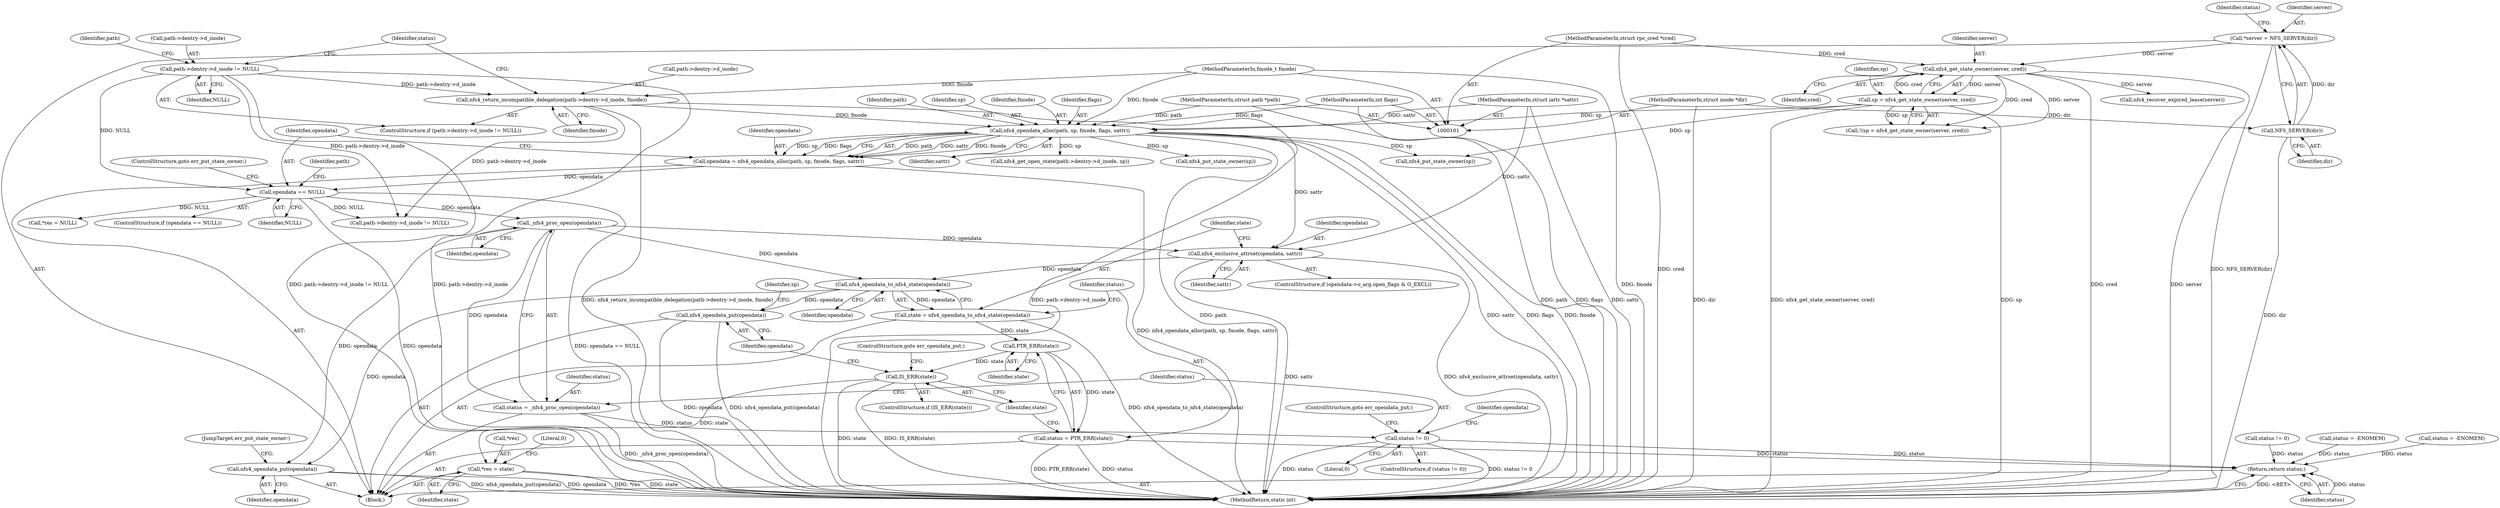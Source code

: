 digraph "0_linux_dc0b027dfadfcb8a5504f7d8052754bf8d501ab9_1@API" {
"1000199" [label="(Call,_nfs4_proc_open(opendata))"];
"1000174" [label="(Call,opendata == NULL)"];
"1000165" [label="(Call,opendata = nfs4_opendata_alloc(path, sp, fmode, flags, sattr))"];
"1000167" [label="(Call,nfs4_opendata_alloc(path, sp, fmode, flags, sattr))"];
"1000103" [label="(MethodParameterIn,struct path *path)"];
"1000128" [label="(Call,sp = nfs4_get_state_owner(server, cred))"];
"1000130" [label="(Call,nfs4_get_state_owner(server, cred))"];
"1000116" [label="(Call,*server = NFS_SERVER(dir))"];
"1000118" [label="(Call,NFS_SERVER(dir))"];
"1000102" [label="(MethodParameterIn,struct inode *dir)"];
"1000107" [label="(MethodParameterIn,struct rpc_cred *cred)"];
"1000154" [label="(Call,nfs4_return_incompatible_delegation(path->dentry->d_inode, fmode))"];
"1000147" [label="(Call,path->dentry->d_inode != NULL)"];
"1000104" [label="(MethodParameterIn,fmode_t fmode)"];
"1000105" [label="(MethodParameterIn,int flags)"];
"1000106" [label="(MethodParameterIn,struct iattr *sattr)"];
"1000197" [label="(Call,status = _nfs4_proc_open(opendata))"];
"1000202" [label="(Call,status != 0)"];
"1000250" [label="(Return,return status;)"];
"1000214" [label="(Call,nfs4_exclusive_attrset(opendata, sattr))"];
"1000219" [label="(Call,nfs4_opendata_to_nfs4_state(opendata))"];
"1000217" [label="(Call,state = nfs4_opendata_to_nfs4_state(opendata))"];
"1000223" [label="(Call,PTR_ERR(state))"];
"1000221" [label="(Call,status = PTR_ERR(state))"];
"1000226" [label="(Call,IS_ERR(state))"];
"1000233" [label="(Call,*res = state)"];
"1000229" [label="(Call,nfs4_opendata_put(opendata))"];
"1000240" [label="(Call,nfs4_opendata_put(opendata))"];
"1000224" [label="(Identifier,state)"];
"1000204" [label="(Literal,0)"];
"1000227" [label="(Identifier,state)"];
"1000177" [label="(ControlStructure,goto err_put_state_owner;)"];
"1000241" [label="(Identifier,opendata)"];
"1000226" [label="(Call,IS_ERR(state))"];
"1000252" [label="(MethodReturn,static int)"];
"1000118" [label="(Call,NFS_SERVER(dir))"];
"1000203" [label="(Identifier,status)"];
"1000166" [label="(Identifier,opendata)"];
"1000250" [label="(Return,return status;)"];
"1000129" [label="(Identifier,sp)"];
"1000127" [label="(Call,!(sp = nfs4_get_state_owner(server, cred)))"];
"1000201" [label="(ControlStructure,if (status != 0))"];
"1000233" [label="(Call,*res = state)"];
"1000139" [label="(Call,nfs4_recover_expired_lease(server))"];
"1000175" [label="(Identifier,opendata)"];
"1000109" [label="(Block,)"];
"1000132" [label="(Identifier,cred)"];
"1000225" [label="(ControlStructure,if (IS_ERR(state)))"];
"1000172" [label="(Identifier,sattr)"];
"1000246" [label="(Call,*res = NULL)"];
"1000179" [label="(Call,path->dentry->d_inode != NULL)"];
"1000131" [label="(Identifier,server)"];
"1000222" [label="(Identifier,status)"];
"1000199" [label="(Call,_nfs4_proc_open(opendata))"];
"1000165" [label="(Call,opendata = nfs4_opendata_alloc(path, sp, fmode, flags, sattr))"];
"1000173" [label="(ControlStructure,if (opendata == NULL))"];
"1000116" [label="(Call,*server = NFS_SERVER(dir))"];
"1000168" [label="(Identifier,path)"];
"1000123" [label="(Identifier,status)"];
"1000119" [label="(Identifier,dir)"];
"1000230" [label="(Identifier,opendata)"];
"1000198" [label="(Identifier,status)"];
"1000105" [label="(MethodParameterIn,int flags)"];
"1000162" [label="(Identifier,status)"];
"1000217" [label="(Call,state = nfs4_opendata_to_nfs4_state(opendata))"];
"1000157" [label="(Identifier,path)"];
"1000229" [label="(Call,nfs4_opendata_put(opendata))"];
"1000117" [label="(Identifier,server)"];
"1000107" [label="(MethodParameterIn,struct rpc_cred *cred)"];
"1000242" [label="(JumpTarget,err_put_state_owner:)"];
"1000148" [label="(Call,path->dentry->d_inode)"];
"1000228" [label="(ControlStructure,goto err_opendata_put;)"];
"1000102" [label="(MethodParameterIn,struct inode *dir)"];
"1000153" [label="(Identifier,NULL)"];
"1000232" [label="(Identifier,sp)"];
"1000154" [label="(Call,nfs4_return_incompatible_delegation(path->dentry->d_inode, fmode))"];
"1000216" [label="(Identifier,sattr)"];
"1000104" [label="(MethodParameterIn,fmode_t fmode)"];
"1000169" [label="(Identifier,sp)"];
"1000190" [label="(Call,nfs4_get_open_state(path->dentry->d_inode, sp))"];
"1000161" [label="(Call,status = -ENOMEM)"];
"1000200" [label="(Identifier,opendata)"];
"1000155" [label="(Call,path->dentry->d_inode)"];
"1000142" [label="(Call,status != 0)"];
"1000240" [label="(Call,nfs4_opendata_put(opendata))"];
"1000234" [label="(Call,*res)"];
"1000197" [label="(Call,status = _nfs4_proc_open(opendata))"];
"1000176" [label="(Identifier,NULL)"];
"1000170" [label="(Identifier,fmode)"];
"1000146" [label="(ControlStructure,if (path->dentry->d_inode != NULL))"];
"1000238" [label="(Literal,0)"];
"1000223" [label="(Call,PTR_ERR(state))"];
"1000122" [label="(Call,status = -ENOMEM)"];
"1000147" [label="(Call,path->dentry->d_inode != NULL)"];
"1000128" [label="(Call,sp = nfs4_get_state_owner(server, cred))"];
"1000220" [label="(Identifier,opendata)"];
"1000218" [label="(Identifier,state)"];
"1000210" [label="(Identifier,opendata)"];
"1000182" [label="(Identifier,path)"];
"1000174" [label="(Call,opendata == NULL)"];
"1000251" [label="(Identifier,status)"];
"1000219" [label="(Call,nfs4_opendata_to_nfs4_state(opendata))"];
"1000171" [label="(Identifier,flags)"];
"1000214" [label="(Call,nfs4_exclusive_attrset(opendata, sattr))"];
"1000130" [label="(Call,nfs4_get_state_owner(server, cred))"];
"1000205" [label="(ControlStructure,goto err_opendata_put;)"];
"1000236" [label="(Identifier,state)"];
"1000103" [label="(MethodParameterIn,struct path *path)"];
"1000106" [label="(MethodParameterIn,struct iattr *sattr)"];
"1000231" [label="(Call,nfs4_put_state_owner(sp))"];
"1000221" [label="(Call,status = PTR_ERR(state))"];
"1000215" [label="(Identifier,opendata)"];
"1000206" [label="(ControlStructure,if (opendata->o_arg.open_flags & O_EXCL))"];
"1000243" [label="(Call,nfs4_put_state_owner(sp))"];
"1000160" [label="(Identifier,fmode)"];
"1000202" [label="(Call,status != 0)"];
"1000167" [label="(Call,nfs4_opendata_alloc(path, sp, fmode, flags, sattr))"];
"1000199" -> "1000197"  [label="AST: "];
"1000199" -> "1000200"  [label="CFG: "];
"1000200" -> "1000199"  [label="AST: "];
"1000197" -> "1000199"  [label="CFG: "];
"1000199" -> "1000197"  [label="DDG: opendata"];
"1000174" -> "1000199"  [label="DDG: opendata"];
"1000199" -> "1000214"  [label="DDG: opendata"];
"1000199" -> "1000219"  [label="DDG: opendata"];
"1000199" -> "1000240"  [label="DDG: opendata"];
"1000174" -> "1000173"  [label="AST: "];
"1000174" -> "1000176"  [label="CFG: "];
"1000175" -> "1000174"  [label="AST: "];
"1000176" -> "1000174"  [label="AST: "];
"1000177" -> "1000174"  [label="CFG: "];
"1000182" -> "1000174"  [label="CFG: "];
"1000174" -> "1000252"  [label="DDG: opendata == NULL"];
"1000174" -> "1000252"  [label="DDG: opendata"];
"1000165" -> "1000174"  [label="DDG: opendata"];
"1000147" -> "1000174"  [label="DDG: NULL"];
"1000174" -> "1000179"  [label="DDG: NULL"];
"1000174" -> "1000246"  [label="DDG: NULL"];
"1000165" -> "1000109"  [label="AST: "];
"1000165" -> "1000167"  [label="CFG: "];
"1000166" -> "1000165"  [label="AST: "];
"1000167" -> "1000165"  [label="AST: "];
"1000175" -> "1000165"  [label="CFG: "];
"1000165" -> "1000252"  [label="DDG: nfs4_opendata_alloc(path, sp, fmode, flags, sattr)"];
"1000167" -> "1000165"  [label="DDG: path"];
"1000167" -> "1000165"  [label="DDG: sattr"];
"1000167" -> "1000165"  [label="DDG: fmode"];
"1000167" -> "1000165"  [label="DDG: sp"];
"1000167" -> "1000165"  [label="DDG: flags"];
"1000167" -> "1000172"  [label="CFG: "];
"1000168" -> "1000167"  [label="AST: "];
"1000169" -> "1000167"  [label="AST: "];
"1000170" -> "1000167"  [label="AST: "];
"1000171" -> "1000167"  [label="AST: "];
"1000172" -> "1000167"  [label="AST: "];
"1000167" -> "1000252"  [label="DDG: path"];
"1000167" -> "1000252"  [label="DDG: sattr"];
"1000167" -> "1000252"  [label="DDG: flags"];
"1000167" -> "1000252"  [label="DDG: fmode"];
"1000103" -> "1000167"  [label="DDG: path"];
"1000128" -> "1000167"  [label="DDG: sp"];
"1000154" -> "1000167"  [label="DDG: fmode"];
"1000104" -> "1000167"  [label="DDG: fmode"];
"1000105" -> "1000167"  [label="DDG: flags"];
"1000106" -> "1000167"  [label="DDG: sattr"];
"1000167" -> "1000190"  [label="DDG: sp"];
"1000167" -> "1000214"  [label="DDG: sattr"];
"1000167" -> "1000231"  [label="DDG: sp"];
"1000167" -> "1000243"  [label="DDG: sp"];
"1000103" -> "1000101"  [label="AST: "];
"1000103" -> "1000252"  [label="DDG: path"];
"1000128" -> "1000127"  [label="AST: "];
"1000128" -> "1000130"  [label="CFG: "];
"1000129" -> "1000128"  [label="AST: "];
"1000130" -> "1000128"  [label="AST: "];
"1000127" -> "1000128"  [label="CFG: "];
"1000128" -> "1000252"  [label="DDG: nfs4_get_state_owner(server, cred)"];
"1000128" -> "1000252"  [label="DDG: sp"];
"1000128" -> "1000127"  [label="DDG: sp"];
"1000130" -> "1000128"  [label="DDG: server"];
"1000130" -> "1000128"  [label="DDG: cred"];
"1000128" -> "1000243"  [label="DDG: sp"];
"1000130" -> "1000132"  [label="CFG: "];
"1000131" -> "1000130"  [label="AST: "];
"1000132" -> "1000130"  [label="AST: "];
"1000130" -> "1000252"  [label="DDG: cred"];
"1000130" -> "1000252"  [label="DDG: server"];
"1000130" -> "1000127"  [label="DDG: server"];
"1000130" -> "1000127"  [label="DDG: cred"];
"1000116" -> "1000130"  [label="DDG: server"];
"1000107" -> "1000130"  [label="DDG: cred"];
"1000130" -> "1000139"  [label="DDG: server"];
"1000116" -> "1000109"  [label="AST: "];
"1000116" -> "1000118"  [label="CFG: "];
"1000117" -> "1000116"  [label="AST: "];
"1000118" -> "1000116"  [label="AST: "];
"1000123" -> "1000116"  [label="CFG: "];
"1000116" -> "1000252"  [label="DDG: NFS_SERVER(dir)"];
"1000118" -> "1000116"  [label="DDG: dir"];
"1000118" -> "1000119"  [label="CFG: "];
"1000119" -> "1000118"  [label="AST: "];
"1000118" -> "1000252"  [label="DDG: dir"];
"1000102" -> "1000118"  [label="DDG: dir"];
"1000102" -> "1000101"  [label="AST: "];
"1000102" -> "1000252"  [label="DDG: dir"];
"1000107" -> "1000101"  [label="AST: "];
"1000107" -> "1000252"  [label="DDG: cred"];
"1000154" -> "1000146"  [label="AST: "];
"1000154" -> "1000160"  [label="CFG: "];
"1000155" -> "1000154"  [label="AST: "];
"1000160" -> "1000154"  [label="AST: "];
"1000162" -> "1000154"  [label="CFG: "];
"1000154" -> "1000252"  [label="DDG: nfs4_return_incompatible_delegation(path->dentry->d_inode, fmode)"];
"1000154" -> "1000252"  [label="DDG: path->dentry->d_inode"];
"1000147" -> "1000154"  [label="DDG: path->dentry->d_inode"];
"1000104" -> "1000154"  [label="DDG: fmode"];
"1000154" -> "1000179"  [label="DDG: path->dentry->d_inode"];
"1000147" -> "1000146"  [label="AST: "];
"1000147" -> "1000153"  [label="CFG: "];
"1000148" -> "1000147"  [label="AST: "];
"1000153" -> "1000147"  [label="AST: "];
"1000157" -> "1000147"  [label="CFG: "];
"1000162" -> "1000147"  [label="CFG: "];
"1000147" -> "1000252"  [label="DDG: path->dentry->d_inode"];
"1000147" -> "1000252"  [label="DDG: path->dentry->d_inode != NULL"];
"1000147" -> "1000179"  [label="DDG: path->dentry->d_inode"];
"1000104" -> "1000101"  [label="AST: "];
"1000104" -> "1000252"  [label="DDG: fmode"];
"1000105" -> "1000101"  [label="AST: "];
"1000105" -> "1000252"  [label="DDG: flags"];
"1000106" -> "1000101"  [label="AST: "];
"1000106" -> "1000252"  [label="DDG: sattr"];
"1000106" -> "1000214"  [label="DDG: sattr"];
"1000197" -> "1000109"  [label="AST: "];
"1000198" -> "1000197"  [label="AST: "];
"1000203" -> "1000197"  [label="CFG: "];
"1000197" -> "1000252"  [label="DDG: _nfs4_proc_open(opendata)"];
"1000197" -> "1000202"  [label="DDG: status"];
"1000202" -> "1000201"  [label="AST: "];
"1000202" -> "1000204"  [label="CFG: "];
"1000203" -> "1000202"  [label="AST: "];
"1000204" -> "1000202"  [label="AST: "];
"1000205" -> "1000202"  [label="CFG: "];
"1000210" -> "1000202"  [label="CFG: "];
"1000202" -> "1000252"  [label="DDG: status"];
"1000202" -> "1000252"  [label="DDG: status != 0"];
"1000202" -> "1000250"  [label="DDG: status"];
"1000250" -> "1000109"  [label="AST: "];
"1000250" -> "1000251"  [label="CFG: "];
"1000251" -> "1000250"  [label="AST: "];
"1000252" -> "1000250"  [label="CFG: "];
"1000250" -> "1000252"  [label="DDG: <RET>"];
"1000251" -> "1000250"  [label="DDG: status"];
"1000122" -> "1000250"  [label="DDG: status"];
"1000221" -> "1000250"  [label="DDG: status"];
"1000142" -> "1000250"  [label="DDG: status"];
"1000161" -> "1000250"  [label="DDG: status"];
"1000214" -> "1000206"  [label="AST: "];
"1000214" -> "1000216"  [label="CFG: "];
"1000215" -> "1000214"  [label="AST: "];
"1000216" -> "1000214"  [label="AST: "];
"1000218" -> "1000214"  [label="CFG: "];
"1000214" -> "1000252"  [label="DDG: sattr"];
"1000214" -> "1000252"  [label="DDG: nfs4_exclusive_attrset(opendata, sattr)"];
"1000214" -> "1000219"  [label="DDG: opendata"];
"1000219" -> "1000217"  [label="AST: "];
"1000219" -> "1000220"  [label="CFG: "];
"1000220" -> "1000219"  [label="AST: "];
"1000217" -> "1000219"  [label="CFG: "];
"1000219" -> "1000217"  [label="DDG: opendata"];
"1000219" -> "1000229"  [label="DDG: opendata"];
"1000219" -> "1000240"  [label="DDG: opendata"];
"1000217" -> "1000109"  [label="AST: "];
"1000218" -> "1000217"  [label="AST: "];
"1000222" -> "1000217"  [label="CFG: "];
"1000217" -> "1000252"  [label="DDG: nfs4_opendata_to_nfs4_state(opendata)"];
"1000217" -> "1000223"  [label="DDG: state"];
"1000223" -> "1000221"  [label="AST: "];
"1000223" -> "1000224"  [label="CFG: "];
"1000224" -> "1000223"  [label="AST: "];
"1000221" -> "1000223"  [label="CFG: "];
"1000223" -> "1000221"  [label="DDG: state"];
"1000223" -> "1000226"  [label="DDG: state"];
"1000221" -> "1000109"  [label="AST: "];
"1000222" -> "1000221"  [label="AST: "];
"1000227" -> "1000221"  [label="CFG: "];
"1000221" -> "1000252"  [label="DDG: PTR_ERR(state)"];
"1000221" -> "1000252"  [label="DDG: status"];
"1000226" -> "1000225"  [label="AST: "];
"1000226" -> "1000227"  [label="CFG: "];
"1000227" -> "1000226"  [label="AST: "];
"1000228" -> "1000226"  [label="CFG: "];
"1000230" -> "1000226"  [label="CFG: "];
"1000226" -> "1000252"  [label="DDG: state"];
"1000226" -> "1000252"  [label="DDG: IS_ERR(state)"];
"1000226" -> "1000233"  [label="DDG: state"];
"1000233" -> "1000109"  [label="AST: "];
"1000233" -> "1000236"  [label="CFG: "];
"1000234" -> "1000233"  [label="AST: "];
"1000236" -> "1000233"  [label="AST: "];
"1000238" -> "1000233"  [label="CFG: "];
"1000233" -> "1000252"  [label="DDG: state"];
"1000233" -> "1000252"  [label="DDG: *res"];
"1000229" -> "1000109"  [label="AST: "];
"1000229" -> "1000230"  [label="CFG: "];
"1000230" -> "1000229"  [label="AST: "];
"1000232" -> "1000229"  [label="CFG: "];
"1000229" -> "1000252"  [label="DDG: nfs4_opendata_put(opendata)"];
"1000229" -> "1000252"  [label="DDG: opendata"];
"1000240" -> "1000109"  [label="AST: "];
"1000240" -> "1000241"  [label="CFG: "];
"1000241" -> "1000240"  [label="AST: "];
"1000242" -> "1000240"  [label="CFG: "];
"1000240" -> "1000252"  [label="DDG: nfs4_opendata_put(opendata)"];
"1000240" -> "1000252"  [label="DDG: opendata"];
}
